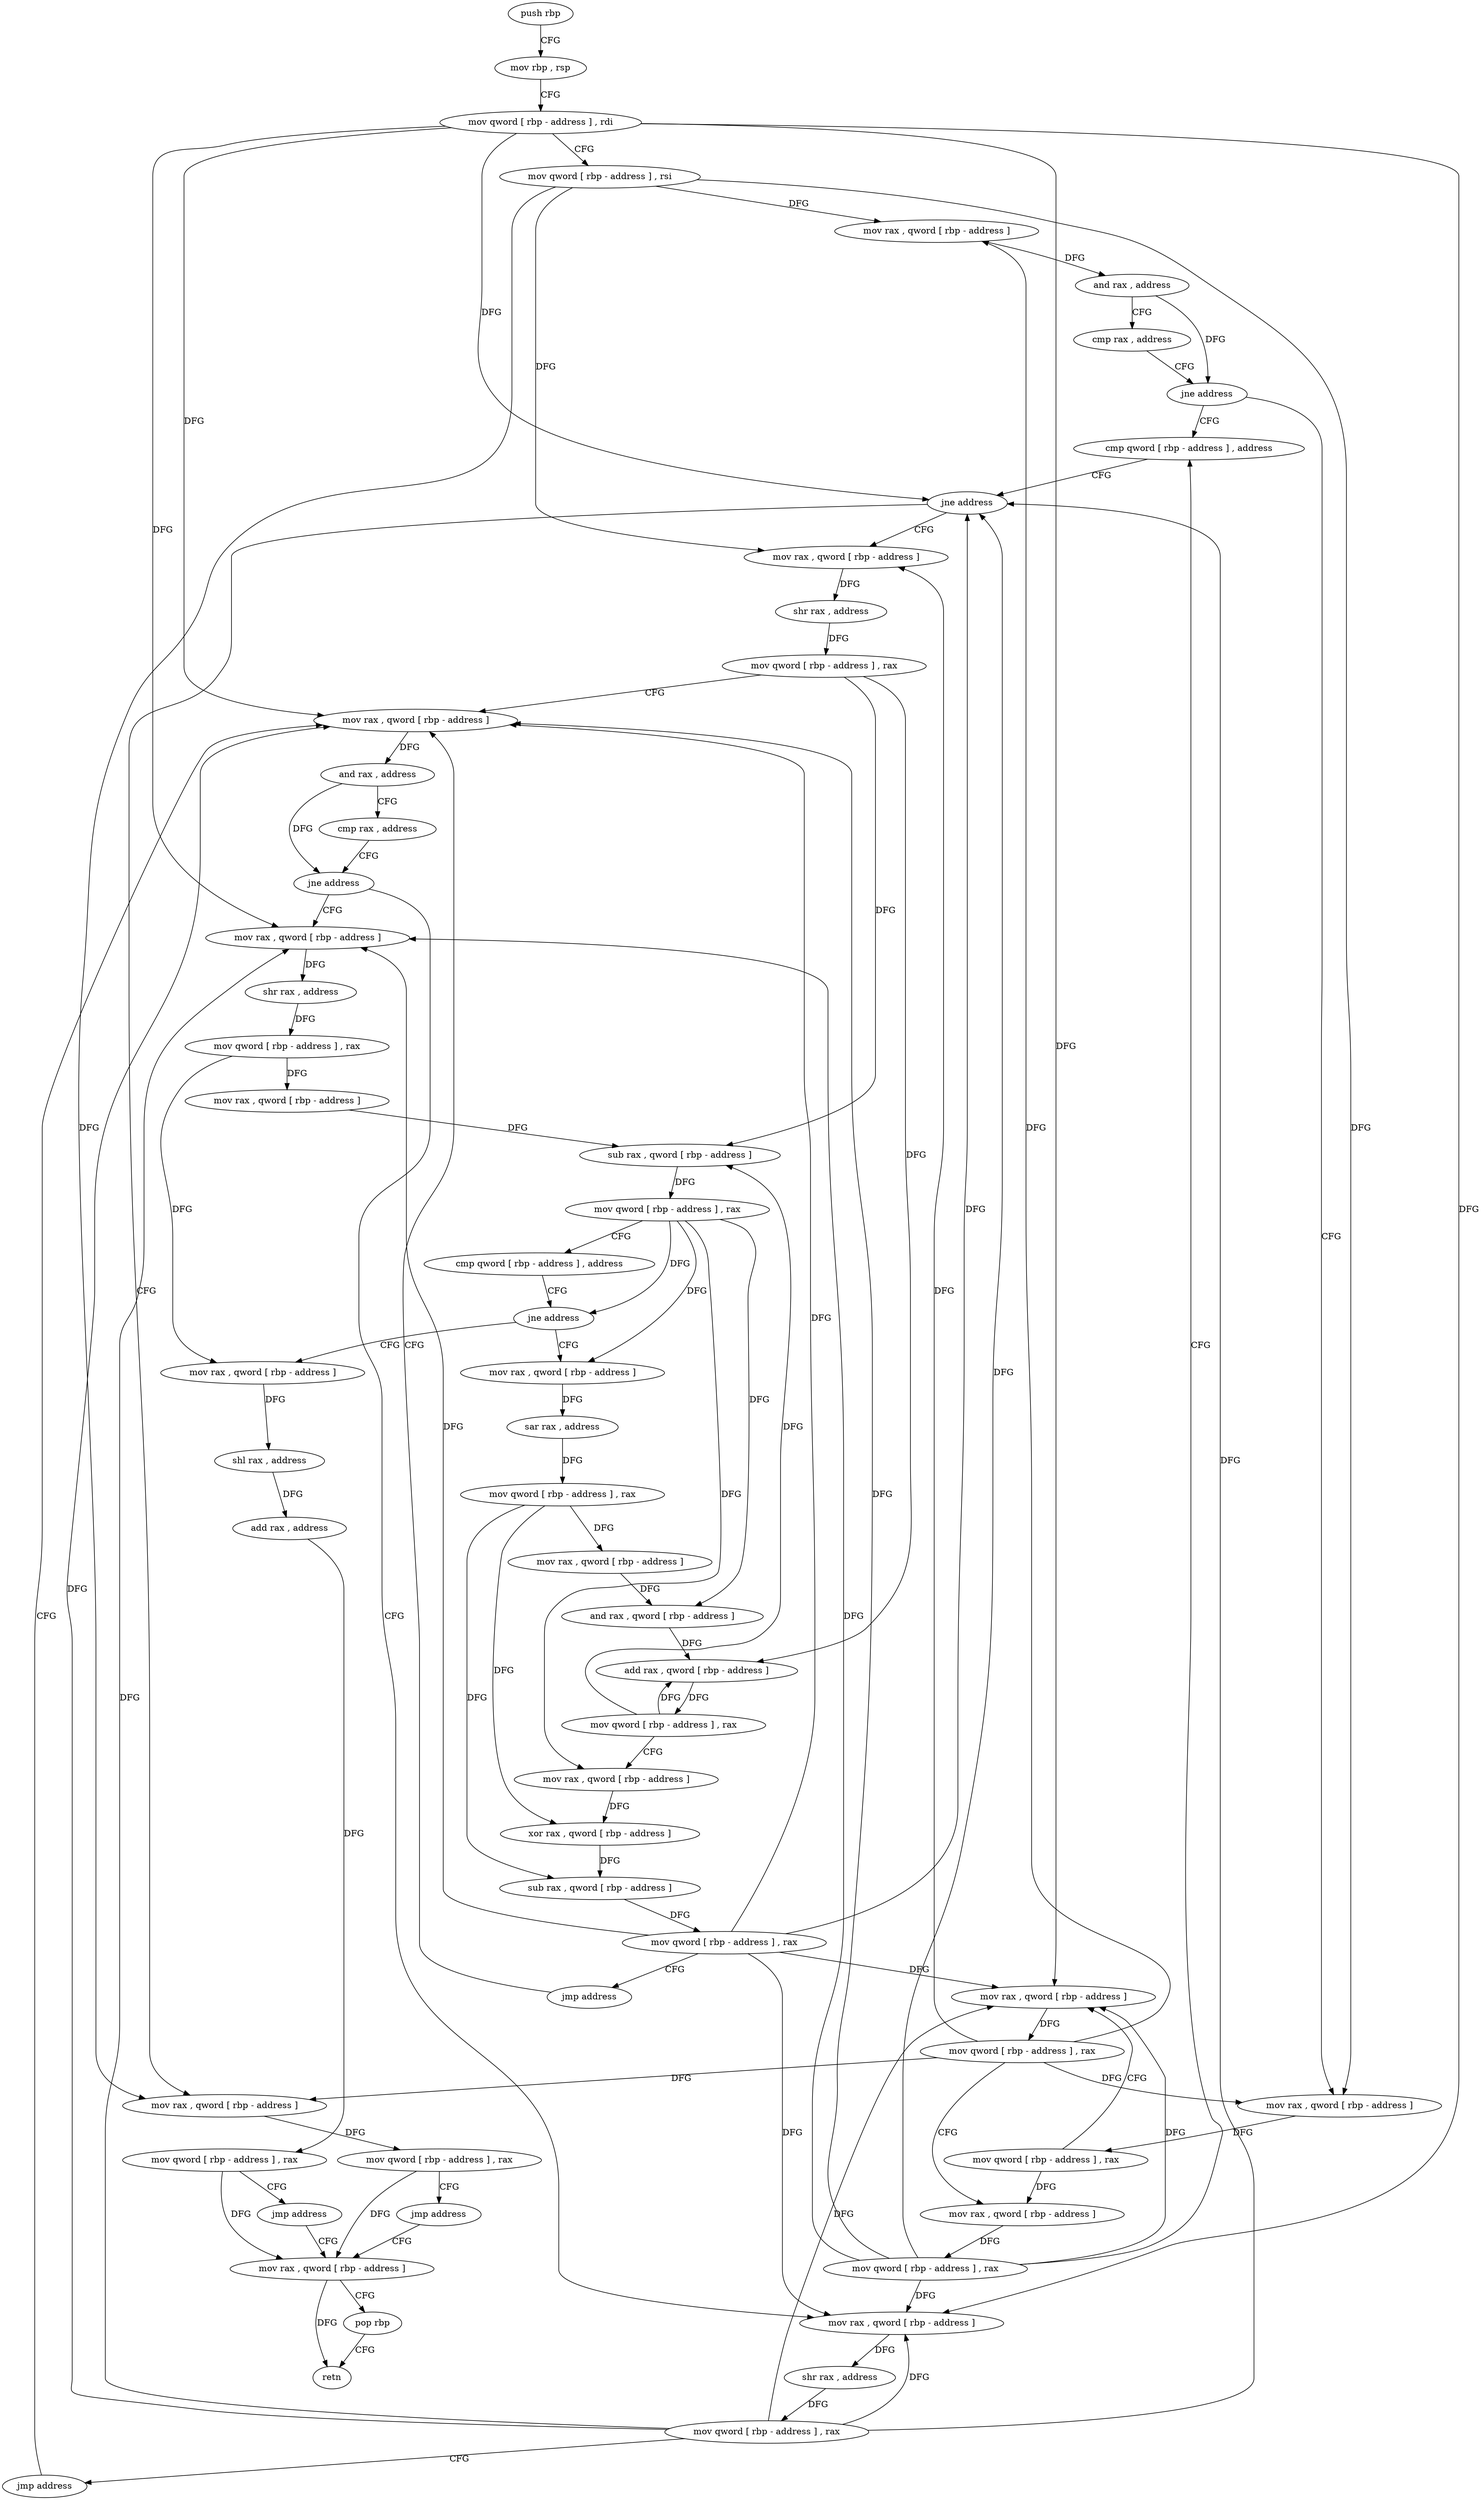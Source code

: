 digraph "func" {
"4221760" [label = "push rbp" ]
"4221761" [label = "mov rbp , rsp" ]
"4221764" [label = "mov qword [ rbp - address ] , rdi" ]
"4221768" [label = "mov qword [ rbp - address ] , rsi" ]
"4221772" [label = "mov rax , qword [ rbp - address ]" ]
"4221776" [label = "and rax , address" ]
"4221782" [label = "cmp rax , address" ]
"4221786" [label = "jne address" ]
"4221816" [label = "cmp qword [ rbp - address ] , address" ]
"4221792" [label = "mov rax , qword [ rbp - address ]" ]
"4221821" [label = "jne address" ]
"4221840" [label = "mov rax , qword [ rbp - address ]" ]
"4221827" [label = "mov rax , qword [ rbp - address ]" ]
"4221796" [label = "mov qword [ rbp - address ] , rax" ]
"4221800" [label = "mov rax , qword [ rbp - address ]" ]
"4221804" [label = "mov qword [ rbp - address ] , rax" ]
"4221808" [label = "mov rax , qword [ rbp - address ]" ]
"4221812" [label = "mov qword [ rbp - address ] , rax" ]
"4221844" [label = "shr rax , address" ]
"4221848" [label = "mov qword [ rbp - address ] , rax" ]
"4221852" [label = "mov rax , qword [ rbp - address ]" ]
"4221831" [label = "mov qword [ rbp - address ] , rax" ]
"4221835" [label = "jmp address" ]
"4221996" [label = "mov rax , qword [ rbp - address ]" ]
"4221889" [label = "mov rax , qword [ rbp - address ]" ]
"4221893" [label = "shr rax , address" ]
"4221897" [label = "mov qword [ rbp - address ] , rax" ]
"4221901" [label = "mov rax , qword [ rbp - address ]" ]
"4221905" [label = "sub rax , qword [ rbp - address ]" ]
"4221909" [label = "mov qword [ rbp - address ] , rax" ]
"4221913" [label = "cmp qword [ rbp - address ] , address" ]
"4221918" [label = "jne address" ]
"4221947" [label = "mov rax , qword [ rbp - address ]" ]
"4221924" [label = "mov rax , qword [ rbp - address ]" ]
"4221872" [label = "mov rax , qword [ rbp - address ]" ]
"4221876" [label = "shr rax , address" ]
"4221880" [label = "mov qword [ rbp - address ] , rax" ]
"4221884" [label = "jmp address" ]
"4222000" [label = "pop rbp" ]
"4222001" [label = "retn" ]
"4221951" [label = "sar rax , address" ]
"4221955" [label = "mov qword [ rbp - address ] , rax" ]
"4221959" [label = "mov rax , qword [ rbp - address ]" ]
"4221963" [label = "and rax , qword [ rbp - address ]" ]
"4221967" [label = "add rax , qword [ rbp - address ]" ]
"4221971" [label = "mov qword [ rbp - address ] , rax" ]
"4221975" [label = "mov rax , qword [ rbp - address ]" ]
"4221979" [label = "xor rax , qword [ rbp - address ]" ]
"4221983" [label = "sub rax , qword [ rbp - address ]" ]
"4221987" [label = "mov qword [ rbp - address ] , rax" ]
"4221991" [label = "jmp address" ]
"4221928" [label = "shl rax , address" ]
"4221932" [label = "add rax , address" ]
"4221938" [label = "mov qword [ rbp - address ] , rax" ]
"4221942" [label = "jmp address" ]
"4221856" [label = "and rax , address" ]
"4221862" [label = "cmp rax , address" ]
"4221866" [label = "jne address" ]
"4221760" -> "4221761" [ label = "CFG" ]
"4221761" -> "4221764" [ label = "CFG" ]
"4221764" -> "4221768" [ label = "CFG" ]
"4221764" -> "4221821" [ label = "DFG" ]
"4221764" -> "4221800" [ label = "DFG" ]
"4221764" -> "4221852" [ label = "DFG" ]
"4221764" -> "4221889" [ label = "DFG" ]
"4221764" -> "4221872" [ label = "DFG" ]
"4221768" -> "4221772" [ label = "DFG" ]
"4221768" -> "4221792" [ label = "DFG" ]
"4221768" -> "4221840" [ label = "DFG" ]
"4221768" -> "4221827" [ label = "DFG" ]
"4221772" -> "4221776" [ label = "DFG" ]
"4221776" -> "4221782" [ label = "CFG" ]
"4221776" -> "4221786" [ label = "DFG" ]
"4221782" -> "4221786" [ label = "CFG" ]
"4221786" -> "4221816" [ label = "CFG" ]
"4221786" -> "4221792" [ label = "CFG" ]
"4221816" -> "4221821" [ label = "CFG" ]
"4221792" -> "4221796" [ label = "DFG" ]
"4221821" -> "4221840" [ label = "CFG" ]
"4221821" -> "4221827" [ label = "CFG" ]
"4221840" -> "4221844" [ label = "DFG" ]
"4221827" -> "4221831" [ label = "DFG" ]
"4221796" -> "4221800" [ label = "CFG" ]
"4221796" -> "4221808" [ label = "DFG" ]
"4221800" -> "4221804" [ label = "DFG" ]
"4221804" -> "4221808" [ label = "CFG" ]
"4221804" -> "4221772" [ label = "DFG" ]
"4221804" -> "4221792" [ label = "DFG" ]
"4221804" -> "4221840" [ label = "DFG" ]
"4221804" -> "4221827" [ label = "DFG" ]
"4221808" -> "4221812" [ label = "DFG" ]
"4221812" -> "4221816" [ label = "CFG" ]
"4221812" -> "4221821" [ label = "DFG" ]
"4221812" -> "4221800" [ label = "DFG" ]
"4221812" -> "4221852" [ label = "DFG" ]
"4221812" -> "4221889" [ label = "DFG" ]
"4221812" -> "4221872" [ label = "DFG" ]
"4221844" -> "4221848" [ label = "DFG" ]
"4221848" -> "4221852" [ label = "CFG" ]
"4221848" -> "4221905" [ label = "DFG" ]
"4221848" -> "4221967" [ label = "DFG" ]
"4221852" -> "4221856" [ label = "DFG" ]
"4221831" -> "4221835" [ label = "CFG" ]
"4221831" -> "4221996" [ label = "DFG" ]
"4221835" -> "4221996" [ label = "CFG" ]
"4221996" -> "4222000" [ label = "CFG" ]
"4221996" -> "4222001" [ label = "DFG" ]
"4221889" -> "4221893" [ label = "DFG" ]
"4221893" -> "4221897" [ label = "DFG" ]
"4221897" -> "4221901" [ label = "DFG" ]
"4221897" -> "4221924" [ label = "DFG" ]
"4221901" -> "4221905" [ label = "DFG" ]
"4221905" -> "4221909" [ label = "DFG" ]
"4221909" -> "4221913" [ label = "CFG" ]
"4221909" -> "4221918" [ label = "DFG" ]
"4221909" -> "4221947" [ label = "DFG" ]
"4221909" -> "4221963" [ label = "DFG" ]
"4221909" -> "4221975" [ label = "DFG" ]
"4221913" -> "4221918" [ label = "CFG" ]
"4221918" -> "4221947" [ label = "CFG" ]
"4221918" -> "4221924" [ label = "CFG" ]
"4221947" -> "4221951" [ label = "DFG" ]
"4221924" -> "4221928" [ label = "DFG" ]
"4221872" -> "4221876" [ label = "DFG" ]
"4221876" -> "4221880" [ label = "DFG" ]
"4221880" -> "4221884" [ label = "CFG" ]
"4221880" -> "4221821" [ label = "DFG" ]
"4221880" -> "4221800" [ label = "DFG" ]
"4221880" -> "4221852" [ label = "DFG" ]
"4221880" -> "4221889" [ label = "DFG" ]
"4221880" -> "4221872" [ label = "DFG" ]
"4221884" -> "4221852" [ label = "CFG" ]
"4222000" -> "4222001" [ label = "CFG" ]
"4221951" -> "4221955" [ label = "DFG" ]
"4221955" -> "4221959" [ label = "DFG" ]
"4221955" -> "4221979" [ label = "DFG" ]
"4221955" -> "4221983" [ label = "DFG" ]
"4221959" -> "4221963" [ label = "DFG" ]
"4221963" -> "4221967" [ label = "DFG" ]
"4221967" -> "4221971" [ label = "DFG" ]
"4221971" -> "4221975" [ label = "CFG" ]
"4221971" -> "4221905" [ label = "DFG" ]
"4221971" -> "4221967" [ label = "DFG" ]
"4221975" -> "4221979" [ label = "DFG" ]
"4221979" -> "4221983" [ label = "DFG" ]
"4221983" -> "4221987" [ label = "DFG" ]
"4221987" -> "4221991" [ label = "CFG" ]
"4221987" -> "4221821" [ label = "DFG" ]
"4221987" -> "4221800" [ label = "DFG" ]
"4221987" -> "4221852" [ label = "DFG" ]
"4221987" -> "4221889" [ label = "DFG" ]
"4221987" -> "4221872" [ label = "DFG" ]
"4221991" -> "4221852" [ label = "CFG" ]
"4221928" -> "4221932" [ label = "DFG" ]
"4221932" -> "4221938" [ label = "DFG" ]
"4221938" -> "4221942" [ label = "CFG" ]
"4221938" -> "4221996" [ label = "DFG" ]
"4221942" -> "4221996" [ label = "CFG" ]
"4221856" -> "4221862" [ label = "CFG" ]
"4221856" -> "4221866" [ label = "DFG" ]
"4221862" -> "4221866" [ label = "CFG" ]
"4221866" -> "4221889" [ label = "CFG" ]
"4221866" -> "4221872" [ label = "CFG" ]
}
